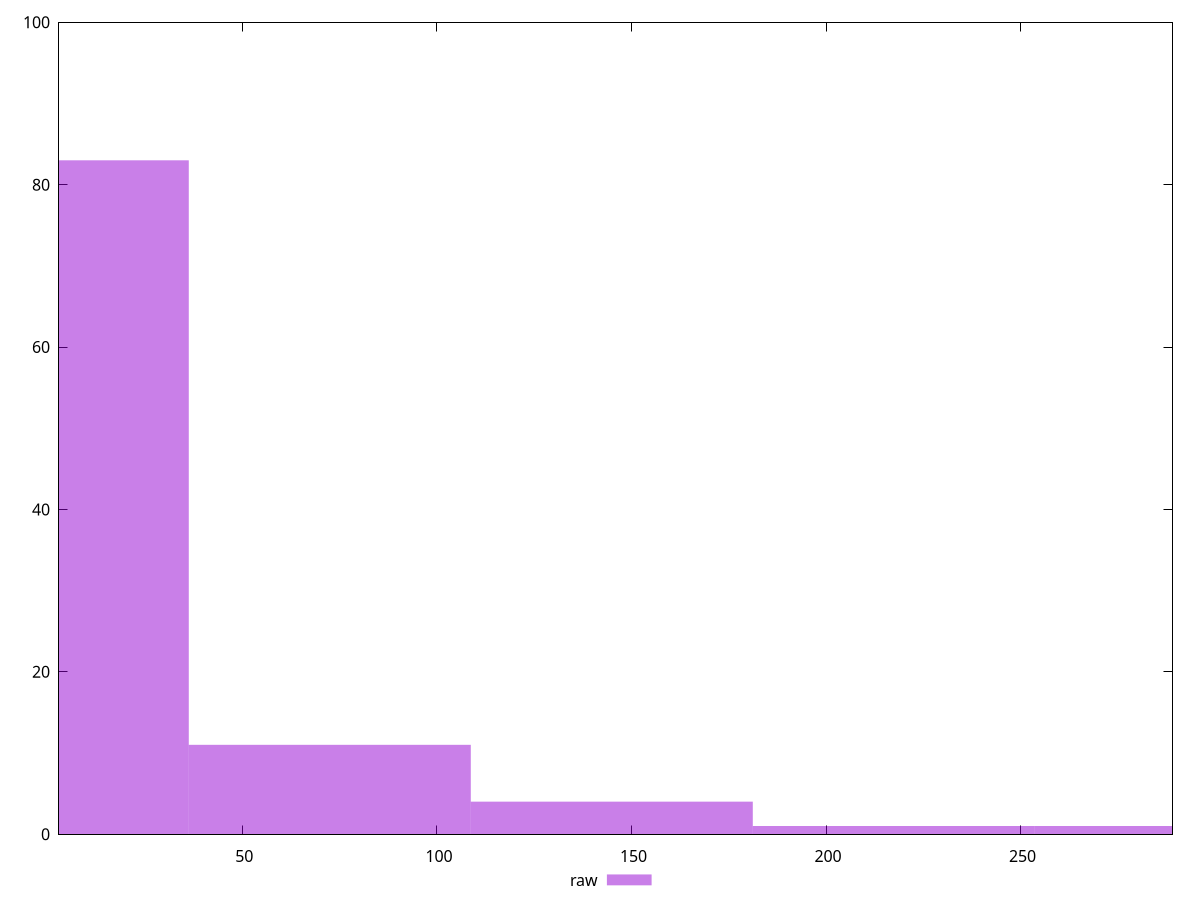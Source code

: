 reset

$raw <<EOF
144.9385930675752 4
217.4078896013628 1
0 83
72.4692965337876 11
289.8771861351504 1
EOF

set key outside below
set boxwidth 72.4692965337876
set xrange [2.883:289.032]
set yrange [0:100]
set trange [0:100]
set style fill transparent solid 0.5 noborder
set terminal svg size 640, 490 enhanced background rgb 'white'
set output "report_00013_2021-02-09T12-04-24.940Z/server-response-time/samples/pages+cached+noadtech+nomedia+nocss/raw/histogram.svg"

plot $raw title "raw" with boxes

reset
